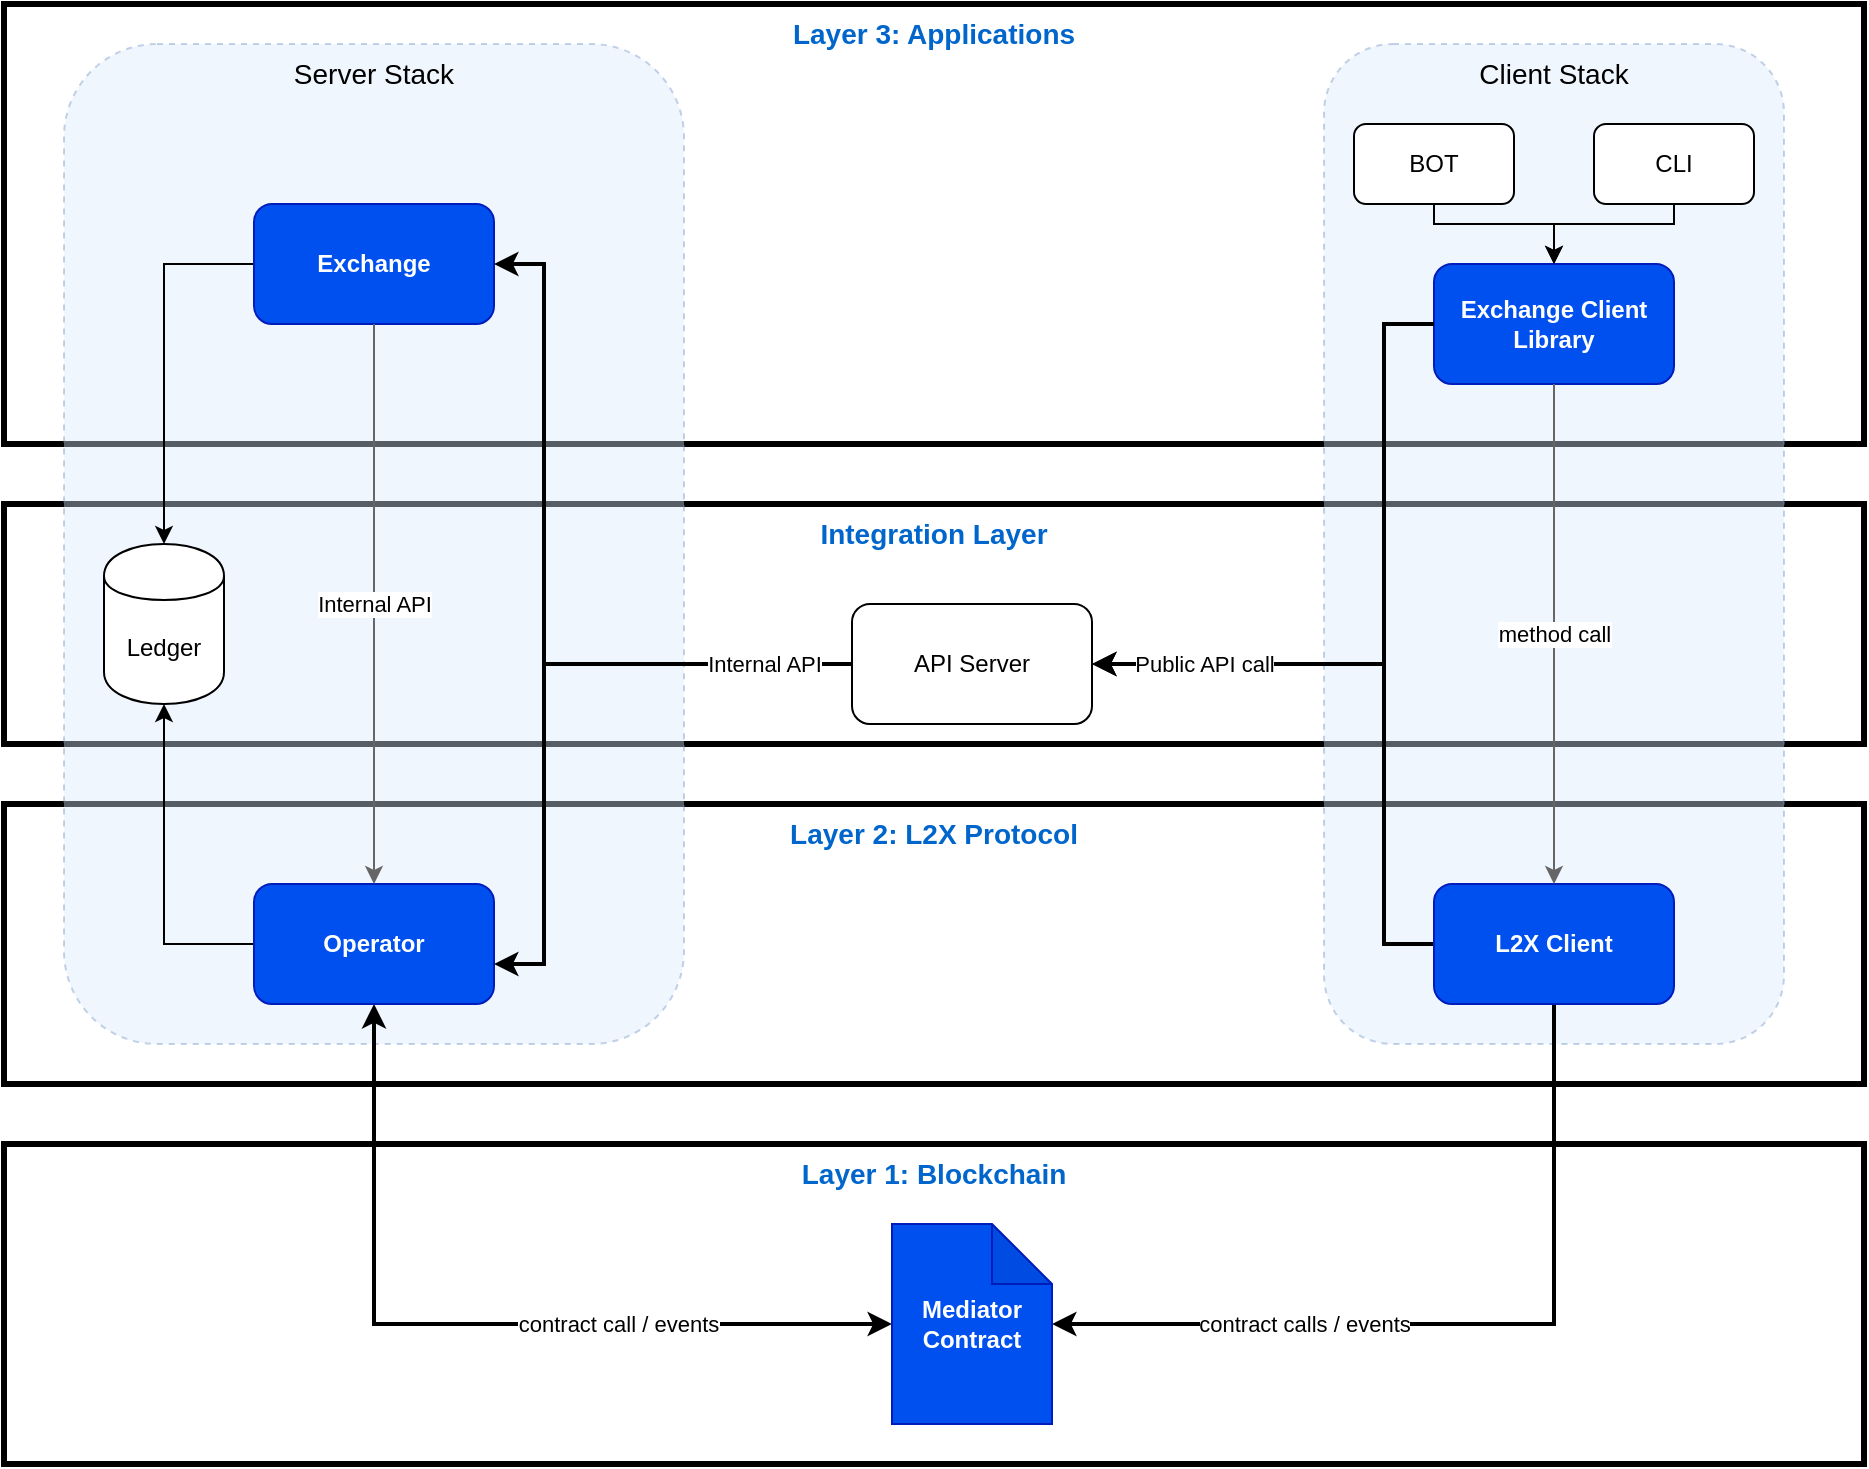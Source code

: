 <mxfile version="10.7.9" type="google"><diagram id="BbiLK7CquLvpZvTb4fJg" name="Page-1"><mxGraphModel dx="1181" dy="675" grid="1" gridSize="10" guides="1" tooltips="1" connect="1" arrows="1" fold="1" page="1" pageScale="1" pageWidth="850" pageHeight="1100" math="0" shadow="0"><root><mxCell id="0"/><mxCell id="1" parent="0"/><mxCell id="jE638A-EWlofMenGTOeT-13" value="Integration Layer" style="rounded=0;whiteSpace=wrap;html=1;verticalAlign=top;fontStyle=1;fontSize=14;strokeWidth=3;fontColor=#0066CC;" parent="1" vertex="1"><mxGeometry x="100" y="1220" width="930" height="120" as="geometry"/></mxCell><mxCell id="jE638A-EWlofMenGTOeT-1" value="Layer 3: Applications" style="rounded=0;whiteSpace=wrap;html=1;verticalAlign=top;fontStyle=1;fontSize=14;strokeWidth=3;fontColor=#0066CC;" parent="1" vertex="1"><mxGeometry x="100" y="970" width="930" height="220" as="geometry"/></mxCell><mxCell id="jE638A-EWlofMenGTOeT-3" value="Layer 2: L2X Protocol" style="rounded=0;whiteSpace=wrap;html=1;verticalAlign=top;fontStyle=1;fontSize=14;strokeWidth=3;fontColor=#0066CC;" parent="1" vertex="1"><mxGeometry x="100" y="1370" width="930" height="140" as="geometry"/></mxCell><mxCell id="jE638A-EWlofMenGTOeT-4" value="Layer 1: Blockchain" style="rounded=0;whiteSpace=wrap;html=1;verticalAlign=top;fontStyle=1;fontSize=14;strokeWidth=3;fontColor=#0066CC;" parent="1" vertex="1"><mxGeometry x="100" y="1540" width="930" height="160" as="geometry"/></mxCell><mxCell id="jE638A-EWlofMenGTOeT-2" value="Server Stack" style="rounded=1;whiteSpace=wrap;html=1;verticalAlign=top;fontStyle=0;fontSize=14;dashed=1;fillColor=#dae8fc;strokeColor=#6c8ebf;opacity=40;" parent="1" vertex="1"><mxGeometry x="130" y="990" width="310" height="500" as="geometry"/></mxCell><mxCell id="jE638A-EWlofMenGTOeT-16" style="edgeStyle=orthogonalEdgeStyle;rounded=0;orthogonalLoop=1;jettySize=auto;html=1;" parent="1" source="jE638A-EWlofMenGTOeT-6" target="jE638A-EWlofMenGTOeT-15" edge="1"><mxGeometry relative="1" as="geometry"/></mxCell><mxCell id="jE638A-EWlofMenGTOeT-6" value="Exchange" style="rounded=1;whiteSpace=wrap;html=1;fillColor=#0050ef;strokeColor=#001DBC;fontColor=#ffffff;fontStyle=1" parent="1" vertex="1"><mxGeometry x="225" y="1070" width="120" height="60" as="geometry"/></mxCell><mxCell id="jE638A-EWlofMenGTOeT-17" style="edgeStyle=orthogonalEdgeStyle;rounded=0;orthogonalLoop=1;jettySize=auto;html=1;" parent="1" source="jE638A-EWlofMenGTOeT-7" target="jE638A-EWlofMenGTOeT-15" edge="1"><mxGeometry relative="1" as="geometry"/></mxCell><mxCell id="jE638A-EWlofMenGTOeT-29" value="contract call / events" style="edgeStyle=orthogonalEdgeStyle;rounded=0;orthogonalLoop=1;jettySize=auto;html=1;startArrow=classic;startFill=1;strokeWidth=2;" parent="1" source="jE638A-EWlofMenGTOeT-7" target="jE638A-EWlofMenGTOeT-20" edge="1"><mxGeometry x="0.345" relative="1" as="geometry"><Array as="points"><mxPoint x="285" y="1630"/></Array><mxPoint as="offset"/></mxGeometry></mxCell><mxCell id="jE638A-EWlofMenGTOeT-7" value="Operator" style="rounded=1;whiteSpace=wrap;html=1;fillColor=#0050ef;strokeColor=#001DBC;fontColor=#ffffff;fontStyle=1" parent="1" vertex="1"><mxGeometry x="225" y="1410" width="120" height="60" as="geometry"/></mxCell><mxCell id="jE638A-EWlofMenGTOeT-8" value="Internal API" style="endArrow=classic;html=1;exitX=0.5;exitY=1;exitDx=0;exitDy=0;strokeColor=#666666;" parent="1" source="jE638A-EWlofMenGTOeT-6" target="jE638A-EWlofMenGTOeT-7" edge="1"><mxGeometry width="50" height="50" relative="1" as="geometry"><mxPoint x="570" y="1260" as="sourcePoint"/><mxPoint x="620" y="1210" as="targetPoint"/></mxGeometry></mxCell><mxCell id="jE638A-EWlofMenGTOeT-9" value="Client Stack" style="rounded=1;whiteSpace=wrap;html=1;verticalAlign=top;fontStyle=0;fontSize=14;dashed=1;fillColor=#dae8fc;strokeColor=#6c8ebf;opacity=40;" parent="1" vertex="1"><mxGeometry x="760" y="990" width="230" height="500" as="geometry"/></mxCell><mxCell id="jE638A-EWlofMenGTOeT-21" style="edgeStyle=orthogonalEdgeStyle;rounded=0;orthogonalLoop=1;jettySize=auto;html=1;" parent="1" source="jE638A-EWlofMenGTOeT-10" target="jE638A-EWlofMenGTOeT-11" edge="1"><mxGeometry relative="1" as="geometry"><Array as="points"><mxPoint x="815" y="1080"/><mxPoint x="875" y="1080"/></Array></mxGeometry></mxCell><mxCell id="jE638A-EWlofMenGTOeT-10" value="BOT" style="rounded=1;whiteSpace=wrap;html=1;fillColor=#ffffff;" parent="1" vertex="1"><mxGeometry x="775" y="1030" width="80" height="40" as="geometry"/></mxCell><mxCell id="jE638A-EWlofMenGTOeT-11" value="&lt;div&gt;Exchange Client&lt;/div&gt;&lt;div&gt;Library&lt;br&gt;&lt;/div&gt;" style="rounded=1;whiteSpace=wrap;html=1;fillColor=#0050ef;strokeColor=#001DBC;fontColor=#ffffff;fontStyle=1" parent="1" vertex="1"><mxGeometry x="815" y="1100" width="120" height="60" as="geometry"/></mxCell><mxCell id="jE638A-EWlofMenGTOeT-22" style="edgeStyle=orthogonalEdgeStyle;rounded=0;orthogonalLoop=1;jettySize=auto;html=1;" parent="1" source="jE638A-EWlofMenGTOeT-12" target="jE638A-EWlofMenGTOeT-11" edge="1"><mxGeometry relative="1" as="geometry"><Array as="points"><mxPoint x="935" y="1080"/><mxPoint x="875" y="1080"/></Array></mxGeometry></mxCell><mxCell id="jE638A-EWlofMenGTOeT-12" value="CLI" style="rounded=1;whiteSpace=wrap;html=1;fillColor=#ffffff;" parent="1" vertex="1"><mxGeometry x="895" y="1030" width="80" height="40" as="geometry"/></mxCell><mxCell id="jE638A-EWlofMenGTOeT-27" style="edgeStyle=orthogonalEdgeStyle;rounded=0;orthogonalLoop=1;jettySize=auto;html=1;entryX=1;entryY=0.5;entryDx=0;entryDy=0;strokeWidth=2;" parent="1" target="jE638A-EWlofMenGTOeT-6" edge="1"><mxGeometry relative="1" as="geometry"><mxPoint x="554" y="1300" as="sourcePoint"/><Array as="points"><mxPoint x="370" y="1300"/><mxPoint x="370" y="1100"/></Array></mxGeometry></mxCell><mxCell id="jE638A-EWlofMenGTOeT-28" value="&lt;div&gt;Internal API&lt;/div&gt;" style="edgeStyle=orthogonalEdgeStyle;rounded=0;orthogonalLoop=1;jettySize=auto;html=1;strokeWidth=2;" parent="1" target="jE638A-EWlofMenGTOeT-7" edge="1"><mxGeometry x="-0.588" relative="1" as="geometry"><mxPoint x="554" y="1300" as="sourcePoint"/><Array as="points"><mxPoint x="370" y="1300"/><mxPoint x="370" y="1450"/></Array><mxPoint as="offset"/></mxGeometry></mxCell><mxCell id="jE638A-EWlofMenGTOeT-14" value="API Server" style="rounded=1;whiteSpace=wrap;html=1;fillColor=#ffffff;" parent="1" vertex="1"><mxGeometry x="524" y="1270" width="120" height="60" as="geometry"/></mxCell><mxCell id="jE638A-EWlofMenGTOeT-15" value="Ledger" style="shape=cylinder;whiteSpace=wrap;html=1;boundedLbl=1;backgroundOutline=1;rounded=1;fillColor=#ffffff;" parent="1" vertex="1"><mxGeometry x="150" y="1240" width="60" height="80" as="geometry"/></mxCell><mxCell id="jE638A-EWlofMenGTOeT-26" style="edgeStyle=orthogonalEdgeStyle;rounded=0;orthogonalLoop=1;jettySize=auto;html=1;entryX=1;entryY=0.5;entryDx=0;entryDy=0;strokeWidth=2;" parent="1" source="jE638A-EWlofMenGTOeT-19" target="jE638A-EWlofMenGTOeT-14" edge="1"><mxGeometry relative="1" as="geometry"><Array as="points"><mxPoint x="790" y="1440"/><mxPoint x="790" y="1300"/></Array></mxGeometry></mxCell><mxCell id="jE638A-EWlofMenGTOeT-30" value="contract calls / events" style="edgeStyle=orthogonalEdgeStyle;rounded=0;orthogonalLoop=1;jettySize=auto;html=1;strokeWidth=2;" parent="1" source="jE638A-EWlofMenGTOeT-19" target="jE638A-EWlofMenGTOeT-20" edge="1"><mxGeometry x="0.387" relative="1" as="geometry"><Array as="points"><mxPoint x="875" y="1630"/></Array><mxPoint as="offset"/></mxGeometry></mxCell><mxCell id="jE638A-EWlofMenGTOeT-19" value="L2X Client" style="rounded=1;whiteSpace=wrap;html=1;fillColor=#0050ef;strokeColor=#001DBC;fontColor=#ffffff;fontStyle=1" parent="1" vertex="1"><mxGeometry x="815" y="1410" width="120" height="60" as="geometry"/></mxCell><mxCell id="jE638A-EWlofMenGTOeT-20" value="&lt;div&gt;Mediator&lt;/div&gt;&lt;div&gt;Contract&lt;br&gt;&lt;/div&gt;" style="shape=note;whiteSpace=wrap;html=1;backgroundOutline=1;darkOpacity=0.05;rounded=1;fillColor=#0050ef;strokeColor=#001DBC;fontColor=#ffffff;fontStyle=1" parent="1" vertex="1"><mxGeometry x="544" y="1580" width="80" height="100" as="geometry"/></mxCell><mxCell id="jE638A-EWlofMenGTOeT-24" value="&lt;div&gt;method call&lt;/div&gt;" style="edgeStyle=orthogonalEdgeStyle;rounded=0;orthogonalLoop=1;jettySize=auto;html=1;strokeColor=#666666;" parent="1" source="jE638A-EWlofMenGTOeT-11" target="jE638A-EWlofMenGTOeT-19" edge="1"><mxGeometry relative="1" as="geometry"/></mxCell><mxCell id="jE638A-EWlofMenGTOeT-25" value="Public API call" style="edgeStyle=orthogonalEdgeStyle;rounded=0;orthogonalLoop=1;jettySize=auto;html=1;entryX=1;entryY=0.5;entryDx=0;entryDy=0;strokeWidth=2;" parent="1" source="jE638A-EWlofMenGTOeT-11" target="jE638A-EWlofMenGTOeT-14" edge="1"><mxGeometry x="0.672" relative="1" as="geometry"><Array as="points"><mxPoint x="790" y="1130"/><mxPoint x="790" y="1300"/></Array><mxPoint as="offset"/></mxGeometry></mxCell></root></mxGraphModel></diagram></mxfile>